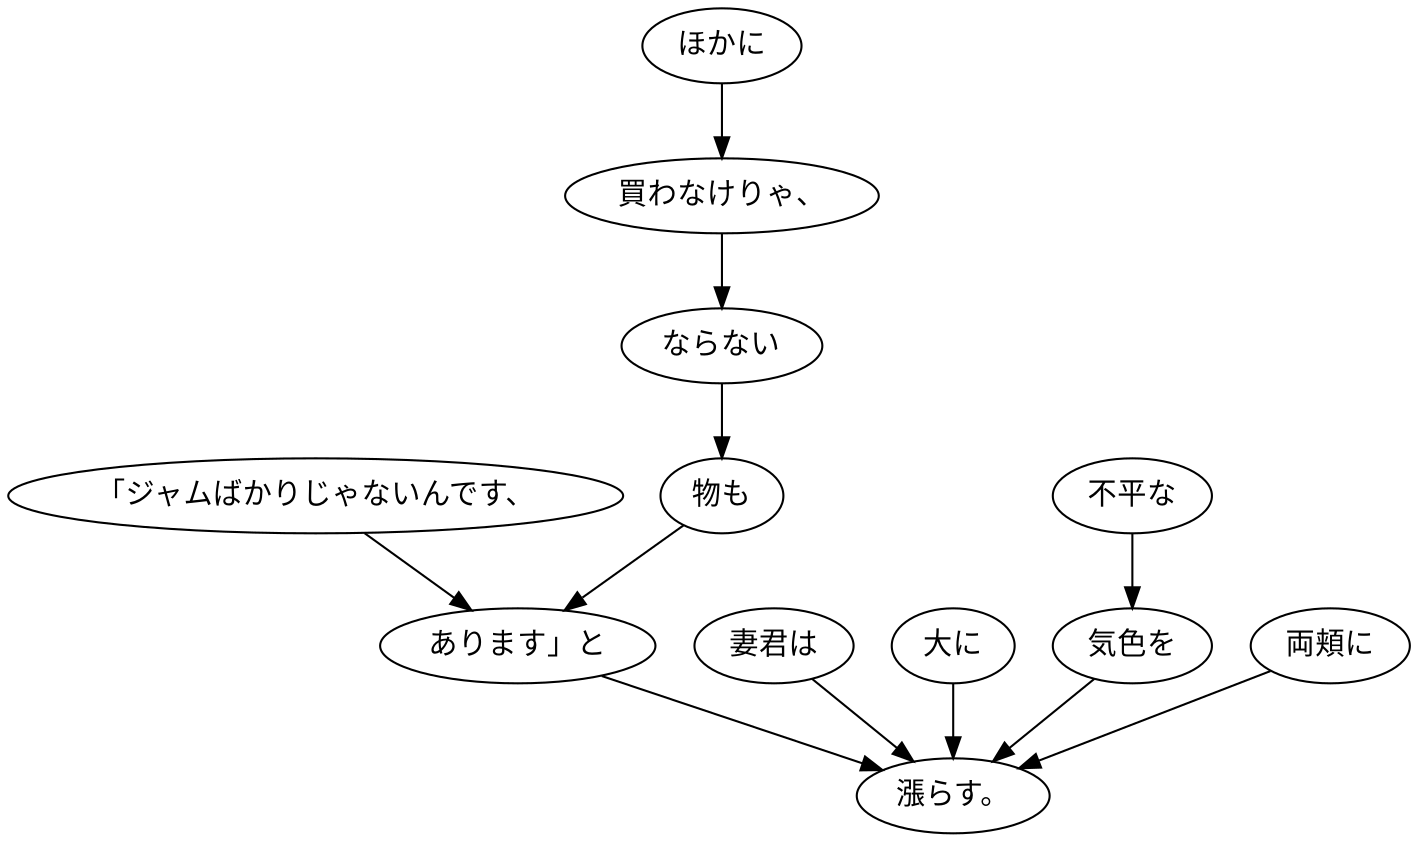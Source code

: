 digraph graph1361 {
	node0 [label="「ジャムばかりじゃないんです、"];
	node1 [label="ほかに"];
	node2 [label="買わなけりゃ、"];
	node3 [label="ならない"];
	node4 [label="物も"];
	node5 [label="あります」と"];
	node6 [label="妻君は"];
	node7 [label="大に"];
	node8 [label="不平な"];
	node9 [label="気色を"];
	node10 [label="両頬に"];
	node11 [label="漲らす。"];
	node0 -> node5;
	node1 -> node2;
	node2 -> node3;
	node3 -> node4;
	node4 -> node5;
	node5 -> node11;
	node6 -> node11;
	node7 -> node11;
	node8 -> node9;
	node9 -> node11;
	node10 -> node11;
}
